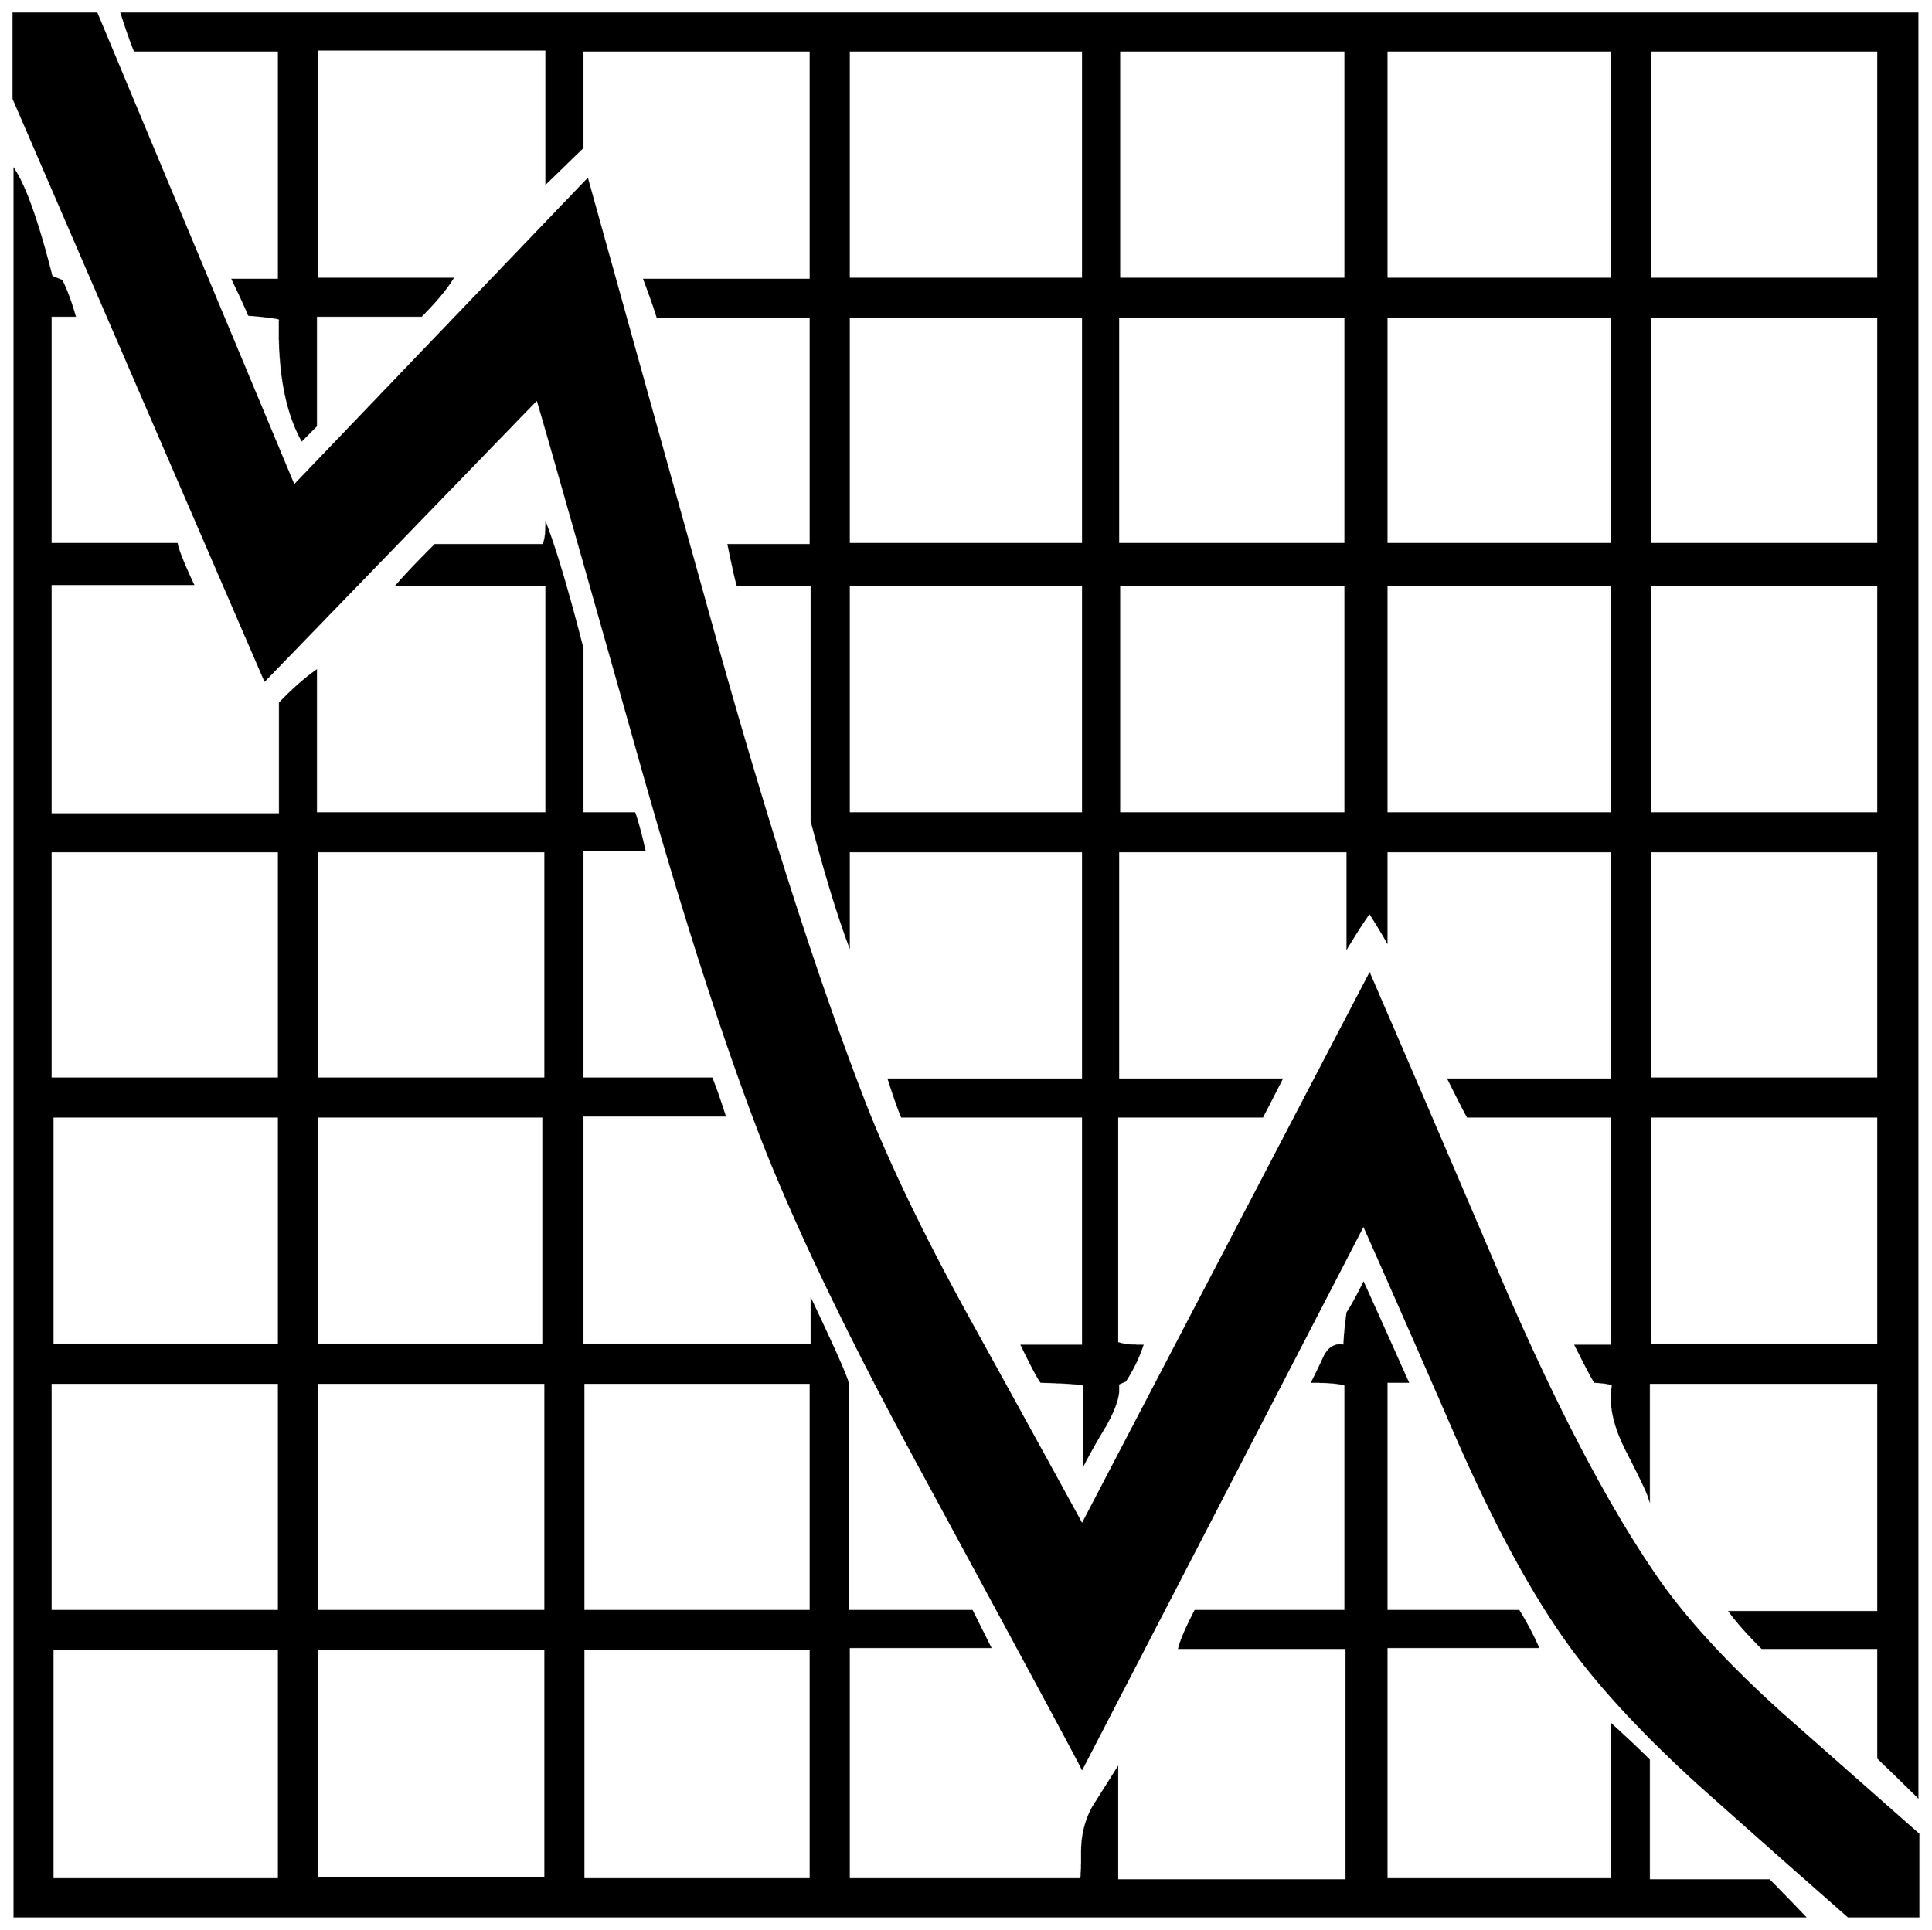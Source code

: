 


\begin{tikzpicture}[y=0.80pt, x=0.80pt, yscale=-1.0, xscale=1.0, inner sep=0pt, outer sep=0pt]
\begin{scope}[shift={(100.0,1713.0)},nonzero rule]
  \path[draw=.,fill=.,line width=1.600pt] (1983.0,241.0) .. controls
    (1974.333,232.333) and (1961.333,219.667) .. (1944.0,203.0) --
    (1944.0,93.0) -- (1828.0,93.0) .. controls (1814.0,79.0) and
    (1803.333,67.0) .. (1796.0,57.0) -- (1944.0,57.0) --
    (1944.0,-172.0) -- (1715.0,-172.0) -- (1715.0,-58.0) ..
    controls (1713.667,-62.667) and (1706.0,-78.667) ..
    (1692.0,-106.0) .. controls (1682.667,-124.667) and
    (1678.0,-141.333) .. (1678.0,-156.0) .. controls
    (1678.0,-160.667) and (1678.333,-165.333) .. (1679.0,-170.0) ..
    controls (1677.0,-171.333) and (1671.0,-172.333) ..
    (1661.0,-173.0) .. controls (1658.333,-177.0) and
    (1652.0,-189.0) .. (1642.0,-209.0) -- (1678.0,-209.0) --
    (1678.0,-438.0) -- (1534.0,-438.0) .. controls
    (1532.0,-441.333) and (1525.667,-453.667) .. (1515.0,-475.0) --
    (1678.0,-475.0) -- (1678.0,-703.0) -- (1453.0,-703.0) --
    (1453.0,-614.0) .. controls (1449.667,-620.0) and
    (1444.0,-629.333) .. (1436.0,-642.0) .. controls
    (1430.667,-634.667) and (1423.333,-623.333) .. (1414.0,-608.0) --
    (1414.0,-703.0) -- (1185.0,-703.0) -- (1185.0,-475.0) --
    (1348.0,-475.0) .. controls (1346.667,-472.333) and
    (1340.333,-460.0) .. (1329.0,-438.0) -- (1184.0,-438.0) --
    (1184.0,-212.0) .. controls (1188.667,-210.0) and
    (1197.0,-209.0) .. (1209.0,-209.0) .. controls
    (1205.0,-197.0) and (1199.333,-185.333) .. (1192.0,-174.0) --
    (1185.0,-171.0) -- (1185.0,-167.0) .. controls
    (1185.667,-158.333) and (1181.333,-145.667) .. (1172.0,-129.0) ..
    controls (1164.667,-117.0) and (1157.667,-104.667) ..
    (1151.0,-92.0) -- (1151.0,-170.0) .. controls
    (1146.333,-171.333) and (1132.0,-172.333) .. (1108.0,-173.0) ..
    controls (1104.667,-177.667) and (1098.333,-189.667) ..
    (1089.0,-209.0) -- (1150.0,-209.0) -- (1150.0,-438.0) --
    (969.0,-438.0) .. controls (965.667,-446.0) and (961.333,-458.333)
    .. (956.0,-475.0) -- (1150.0,-475.0) -- (1150.0,-703.0) --
    (916.0,-703.0) -- (916.0,-611.0) .. controls (904.667,-641.667)
    and (892.333,-682.333) .. (879.0,-733.0) .. controls
    (879.0,-733.0) and (879.0,-759.333) .. (879.0,-812.0) --
    (879.0,-969.0) -- (805.0,-969.0) .. controls (803.667,-973.0)
    and (800.667,-986.333) .. (796.0,-1009.0) -- (878.0,-1009.0) --
    (878.0,-1237.0) -- (725.0,-1237.0) .. controls
    (722.333,-1245.667) and (718.0,-1258.0) .. (712.0,-1274.0) --
    (878.0,-1274.0) -- (878.0,-1503.0) -- (650.0,-1503.0) --
    (650.0,-1406.0) -- (614.0,-1371.0) -- (614.0,-1504.0) --
    (385.0,-1504.0) -- (385.0,-1275.0) -- (520.0,-1275.0) ..
    controls (513.333,-1264.333) and (503.0,-1252.0) ..
    (489.0,-1238.0) -- (384.0,-1238.0) -- (384.0,-1128.0) --
    (370.0,-1114.0) .. controls (354.0,-1143.333) and
    (346.667,-1183.667) .. (348.0,-1235.0) .. controls
    (344.0,-1236.333) and (333.667,-1237.667) .. (317.0,-1239.0) ..
    controls (314.333,-1245.667) and (309.0,-1257.333) ..
    (301.0,-1274.0) -- (347.0,-1274.0) -- (347.0,-1503.0) --
    (203.0,-1503.0) .. controls (199.667,-1511.0) and
    (195.333,-1523.333) .. (190.0,-1540.0) -- (1983.0,-1540.0) --
    (1983.0,241.0) -- cycle(1984.0,361.0) -- (1914.0,361.0) ..
    controls (1864.667,317.667) and (1815.333,274.0) .. (1766.0,230.0)
    .. controls (1708.667,178.0) and (1664.333,130.0) ..
    (1633.0,86.0) .. controls (1597.0,35.333) and (1560.333,-32.667)
    .. (1523.0,-118.0) .. controls (1492.333,-188.667) and
    (1461.333,-259.333) .. (1430.0,-330.0) -- (1149.0,213.0) ..
    controls (1141.667,198.333) and (1086.0,95.0) .. (982.0,-97.0)
    .. controls (914.667,-221.667) and (864.0,-327.333) ..
    (830.0,-414.0) .. controls (793.333,-508.667) and (753.667,-631.333)
    .. (711.0,-782.0) .. controls (649.667,-999.333) and
    (614.333,-1123.667) .. (605.0,-1155.0) -- (333.0,-874.0) --
    (82.0,-1455.0) -- (82.0,-1540.0) -- (165.0,-1540.0) --
    (362.0,-1068.0) -- (655.0,-1374.0) .. controls
    (697.667,-1220.667) and (740.333,-1067.333) .. (783.0,-914.0) ..
    controls (834.333,-730.667) and (883.0,-579.0) .. (929.0,-459.0)
    .. controls (952.333,-397.667) and (987.0,-325.0) ..
    (1033.0,-241.0) .. controls (1071.667,-171.0) and
    (1110.333,-100.667) .. (1149.0,-30.0) -- (1436.0,-580.0) ..
    controls (1480.667,-476.667) and (1525.0,-373.333) ..
    (1569.0,-270.0) .. controls (1623.667,-143.333) and
    (1675.667,-44.667) .. (1725.0,26.0) .. controls (1753.667,66.667)
    and (1794.667,111.0) .. (1848.0,159.0) .. controls
    (1893.333,199.0) and (1938.667,239.0) .. (1984.0,279.0) --
    (1984.0,361.0) -- cycle(1870.0,361.0) -- (83.0,361.0) --
    (83.0,-1383.0) .. controls (94.333,-1365.0) and
    (106.667,-1329.667) .. (120.0,-1277.0) -- (130.0,-1273.0) ..
    controls (134.667,-1263.667) and (139.0,-1252.0) ..
    (143.0,-1238.0) -- (119.0,-1238.0) -- (119.0,-1010.0) --
    (245.0,-1010.0) .. controls (246.333,-1003.333) and
    (251.667,-990.0) .. (261.0,-970.0) -- (119.0,-970.0) --
    (119.0,-740.0) -- (348.0,-740.0) -- (348.0,-851.0) ..
    controls (360.0,-863.667) and (372.0,-874.333) .. (384.0,-883.0)
    -- (384.0,-741.0) -- (614.0,-741.0) -- (614.0,-969.0) --
    (465.0,-969.0) .. controls (473.0,-978.333) and (485.667,-991.667)
    .. (503.0,-1009.0) -- (611.0,-1009.0) .. controls
    (613.0,-1013.0) and (614.0,-1019.333) .. (614.0,-1028.0) ..
    controls (624.0,-1001.333) and (636.0,-960.667) ..
    (650.0,-906.0) .. controls (650.0,-906.0) and (650.0,-851.0)
    .. (650.0,-741.0) -- (702.0,-741.0) .. controls
    (704.667,-733.667) and (708.0,-721.333) .. (712.0,-704.0) --
    (650.0,-704.0) -- (650.0,-476.0) -- (779.0,-476.0) ..
    controls (782.333,-468.0) and (786.667,-455.667) .. (792.0,-439.0)
    -- (650.0,-439.0) -- (650.0,-210.0) -- (879.0,-210.0) --
    (879.0,-253.0) .. controls (903.0,-202.333) and (915.0,-175.0)
    .. (915.0,-171.0) -- (915.0,56.0) -- (1039.0,56.0) ..
    controls (1043.0,64.0) and (1049.0,76.0) .. (1057.0,92.0) --
    (916.0,92.0) -- (916.0,324.0) -- (1148.0,324.0) .. controls
    (1148.667,321.333) and (1149.0,312.0) .. (1149.0,296.0) ..
    controls (1149.0,280.0) and (1152.667,265.333) .. (1160.0,252.0)
    .. controls (1168.0,239.333) and (1176.0,226.667) ..
    (1184.0,214.0) -- (1184.0,325.0) -- (1413.0,325.0) --
    (1413.0,93.0) -- (1246.0,93.0) .. controls (1248.0,85.0) and
    (1253.333,72.667) .. (1262.0,56.0) -- (1412.0,56.0) --
    (1412.0,-170.0) .. controls (1406.0,-172.0) and
    (1395.0,-173.0) .. (1379.0,-173.0) .. controls
    (1383.0,-181.0) and (1387.0,-189.333) .. (1391.0,-198.0) ..
    controls (1395.667,-207.333) and (1402.333,-211.0) ..
    (1411.0,-209.0) .. controls (1411.0,-216.333) and
    (1412.0,-227.333) .. (1414.0,-242.0) .. controls
    (1418.0,-248.0) and (1423.333,-257.667) .. (1430.0,-271.0) ..
    controls (1440.0,-249.0) and (1454.667,-216.333) ..
    (1474.0,-173.0) -- (1453.0,-173.0) -- (1453.0,56.0) --
    (1585.0,56.0) .. controls (1592.333,68.0) and (1598.667,80.0) ..
    (1604.0,92.0) -- (1453.0,92.0) -- (1453.0,324.0) --
    (1678.0,324.0) -- (1678.0,170.0) .. controls (1692.667,183.333)
    and (1705.0,195.0) .. (1715.0,205.0) -- (1715.0,325.0) --
    (1835.0,325.0) .. controls (1843.0,333.0) and (1854.667,345.0)
    .. (1870.0,361.0) -- cycle(1944.0,-1275.0) --
    (1944.0,-1503.0) -- (1716.0,-1503.0) -- (1716.0,-1275.0) --
    (1944.0,-1275.0) -- cycle(1678.0,-1275.0) --
    (1678.0,-1503.0) -- (1453.0,-1503.0) -- (1453.0,-1275.0) --
    (1678.0,-1275.0) -- cycle(1944.0,-1010.0) --
    (1944.0,-1237.0) -- (1716.0,-1237.0) -- (1716.0,-1010.0) --
    (1944.0,-1010.0) -- cycle(1678.0,-1010.0) --
    (1678.0,-1237.0) -- (1453.0,-1237.0) -- (1453.0,-1010.0) --
    (1678.0,-1010.0) -- cycle(1412.0,-1275.0) --
    (1412.0,-1503.0) -- (1186.0,-1503.0) -- (1186.0,-1275.0) --
    (1412.0,-1275.0) -- cycle(1944.0,-741.0) -- (1944.0,-969.0)
    -- (1716.0,-969.0) -- (1716.0,-741.0) -- (1944.0,-741.0) --
    cycle(1150.0,-1275.0) -- (1150.0,-1503.0) -- (916.0,-1503.0)
    -- (916.0,-1275.0) -- (1150.0,-1275.0) --
    cycle(1412.0,-1010.0) -- (1412.0,-1237.0) --
    (1185.0,-1237.0) -- (1185.0,-1010.0) -- (1412.0,-1010.0) --
    cycle(1678.0,-741.0) -- (1678.0,-969.0) -- (1453.0,-969.0)
    -- (1453.0,-741.0) -- (1678.0,-741.0) --
    cycle(1944.0,-476.0) -- (1944.0,-703.0) -- (1716.0,-703.0)
    -- (1716.0,-476.0) -- (1944.0,-476.0) --
    cycle(1150.0,-1010.0) -- (1150.0,-1237.0) -- (916.0,-1237.0)
    -- (916.0,-1010.0) -- (1150.0,-1010.0) --
    cycle(1412.0,-741.0) -- (1412.0,-969.0) -- (1186.0,-969.0)
    -- (1186.0,-741.0) -- (1412.0,-741.0) --
    cycle(1944.0,-210.0) -- (1944.0,-438.0) -- (1716.0,-438.0)
    -- (1716.0,-210.0) -- (1944.0,-210.0) --
    cycle(1150.0,-741.0) -- (1150.0,-969.0) -- (916.0,-969.0) --
    (916.0,-741.0) -- (1150.0,-741.0) -- cycle(613.0,-476.0) --
    (613.0,-703.0) -- (385.0,-703.0) -- (385.0,-476.0) --
    (613.0,-476.0) -- cycle(347.0,-476.0) -- (347.0,-703.0) --
    (119.0,-703.0) -- (119.0,-476.0) -- (347.0,-476.0) --
    cycle(878.0,56.0) -- (878.0,-172.0) -- (651.0,-172.0) --
    (651.0,56.0) -- (878.0,56.0) -- cycle(611.0,-210.0) --
    (611.0,-438.0) -- (385.0,-438.0) -- (385.0,-210.0) --
    (611.0,-210.0) -- cycle(347.0,-210.0) -- (347.0,-438.0) --
    (121.0,-438.0) -- (121.0,-210.0) -- (347.0,-210.0) --
    cycle(613.0,56.0) -- (613.0,-172.0) -- (385.0,-172.0) --
    (385.0,56.0) -- (613.0,56.0) -- cycle(878.0,324.0) --
    (878.0,94.0) -- (651.0,94.0) -- (651.0,324.0) --
    (878.0,324.0) -- cycle(347.0,56.0) -- (347.0,-172.0) --
    (119.0,-172.0) -- (119.0,56.0) -- (347.0,56.0) --
    cycle(613.0,323.0) -- (613.0,94.0) -- (385.0,94.0) --
    (385.0,323.0) -- (613.0,323.0) -- cycle(347.0,324.0) --
    (347.0,94.0) -- (121.0,94.0) -- (121.0,324.0) --
    (347.0,324.0) -- cycle;
\end{scope}

\end{tikzpicture}

